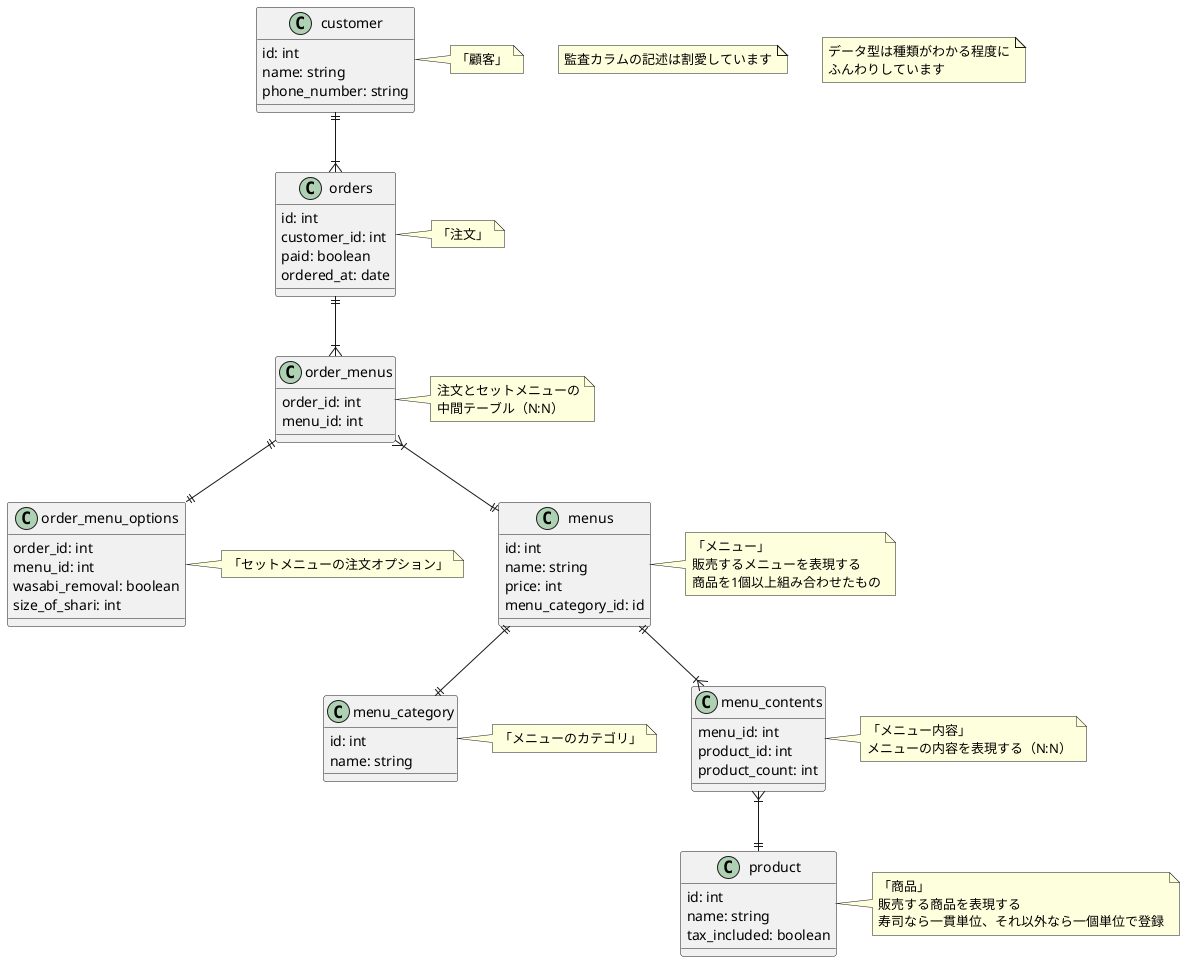 @startuml
'https://plantuml.com/class-diagram

note "監査カラムの記述は割愛しています" as n1
note "データ型は種類がわかる程度に\nふんわりしています" as n2

class customer {
  id: int
  name: string
  phone_number: string
}
note right: 「顧客」

class orders {
  id: int
  customer_id: int
  paid: boolean
  ordered_at: date
}
note right: 「注文」

class order_menus {
  order_id: int
  menu_id: int
}
note right: 注文とセットメニューの\n中間テーブル（N:N）

class order_menu_options {
  order_id: int
  menu_id: int
  wasabi_removal: boolean
  size_of_shari: int
}
note right: 「セットメニューの注文オプション」

class menus {
  id: int
  name: string
  price: int
  menu_category_id: id
}
note right: 「メニュー」\n販売するメニューを表現する\n商品を1個以上組み合わせたもの

class menu_category {
  id: int
  name: string
}
note right: 「メニューのカテゴリ」

class menu_contents {
  menu_id: int
  product_id: int
  product_count: int
}
note right: 「メニュー内容」\nメニューの内容を表現する（N:N）

class product {
  id: int
  name: string
  tax_included: boolean
}
note right: 「商品」\n販売する商品を表現する\n寿司なら一貫単位、それ以外なら一個単位で登録

customer ||--|{ orders
orders ||--|{ order_menus
order_menus ||--|| order_menu_options
order_menus }|--|| menus
menus ||--|{ menu_contents
menus ||--|| menu_category
menu_contents }|--|| product

@enduml